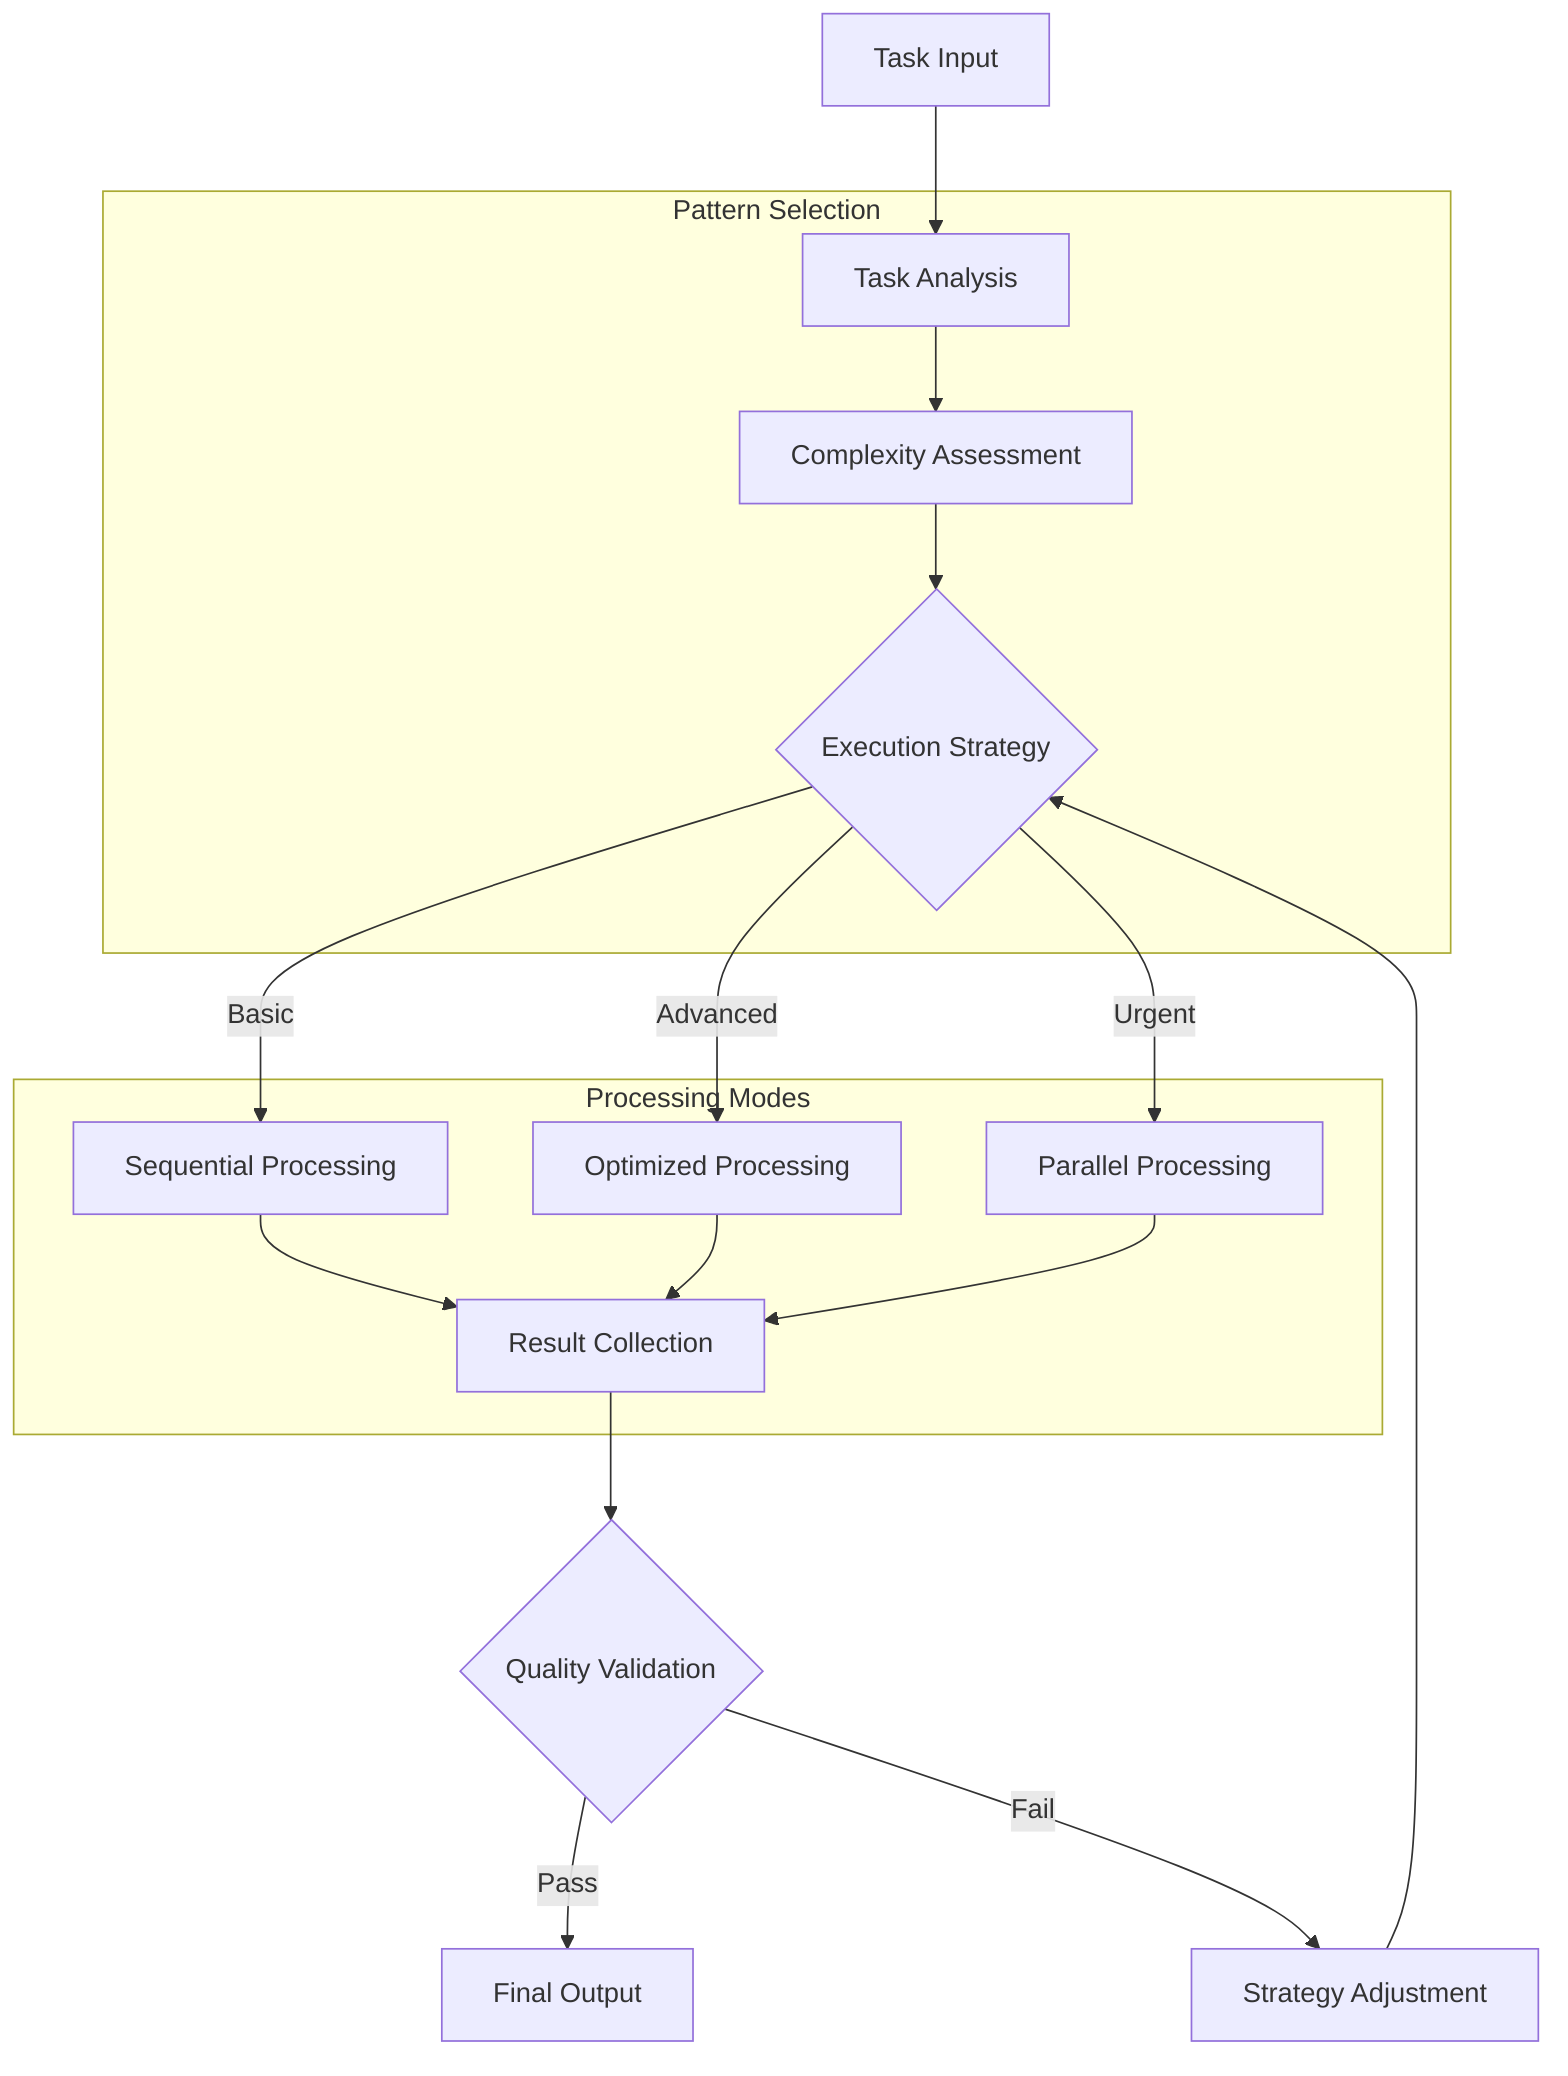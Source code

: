 flowchart TD
    A[Task Input] --> B[Task Analysis]
    
    subgraph Pattern Selection
        B --> C[Complexity Assessment]
        C --> D{Execution Strategy}
    end
    
    subgraph Processing Modes
        D -->|Basic| E[Sequential Processing]
        D -->|Advanced| F[Optimized Processing]
        D -->|Urgent| G[Parallel Processing]
        
        E & F & G --> H[Result Collection]
    end
    
    H --> I{Quality Validation}
    I -->|Pass| J[Final Output]
    I -->|Fail| K[Strategy Adjustment]
    K --> D
